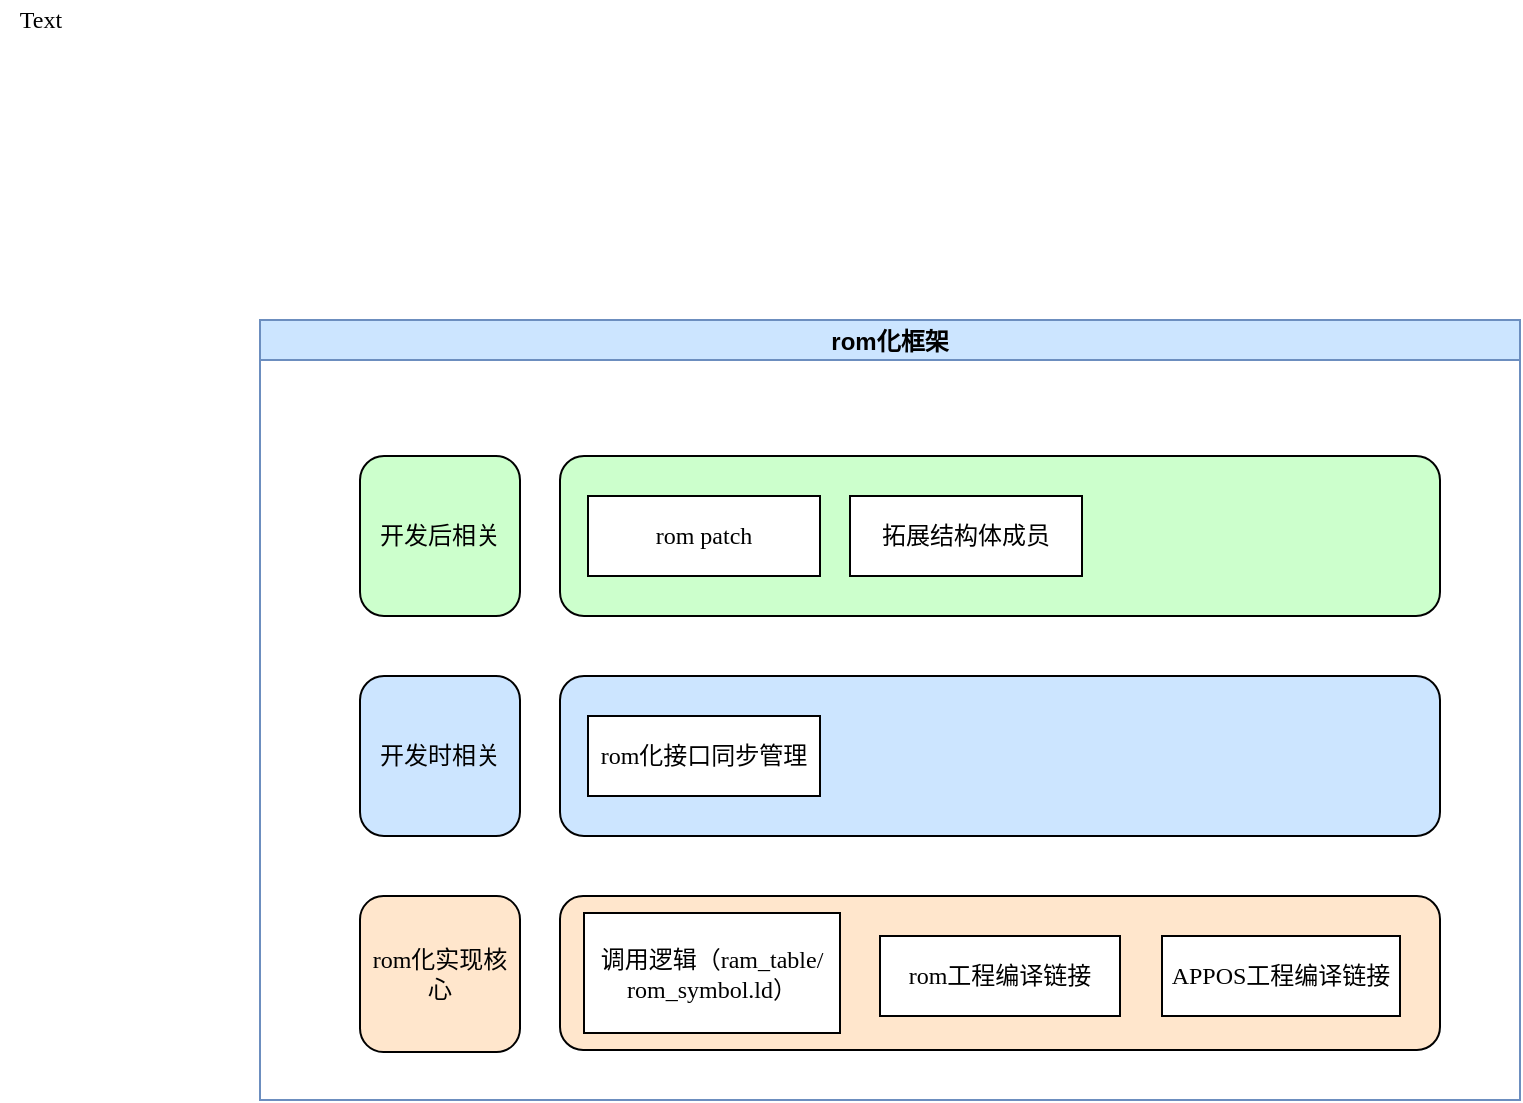 <mxfile version="20.2.3" type="github">
  <diagram id="prtHgNgQTEPvFCAcTncT" name="Page-1">
    <mxGraphModel dx="904" dy="697" grid="0" gridSize="10" guides="1" tooltips="1" connect="1" arrows="1" fold="1" page="1" pageScale="1" pageWidth="827" pageHeight="1169" math="0" shadow="0">
      <root>
        <mxCell id="0" />
        <mxCell id="1" parent="0" />
        <mxCell id="a72e2ybn-Ix3mcljy6sx-21" value="rom化框架" style="swimlane;startSize=20;horizontal=1;containerType=tree;fillColor=#CCE5FF;strokeColor=#6c8ebf;swimlaneFillColor=#FFFFFF;" parent="1" vertex="1">
          <mxGeometry x="140" y="570" width="630" height="390" as="geometry">
            <mxRectangle x="140" y="570" width="100" height="30" as="alternateBounds" />
          </mxGeometry>
        </mxCell>
        <mxCell id="a72e2ybn-Ix3mcljy6sx-25" value="" style="rounded=1;whiteSpace=wrap;html=1;fillColor=#FFE6CC;fontFamily=Lucida Console;" parent="a72e2ybn-Ix3mcljy6sx-21" vertex="1">
          <mxGeometry x="150" y="288" width="440" height="77" as="geometry" />
        </mxCell>
        <mxCell id="a72e2ybn-Ix3mcljy6sx-27" value="开发时相关" style="rounded=1;whiteSpace=wrap;html=1;labelBackgroundColor=none;fontFamily=Lucida Console;fillColor=#CCE5FF;" parent="a72e2ybn-Ix3mcljy6sx-21" vertex="1">
          <mxGeometry x="50" y="178" width="80" height="80" as="geometry" />
        </mxCell>
        <mxCell id="a72e2ybn-Ix3mcljy6sx-28" value="rom化实现核心&lt;br&gt;" style="rounded=1;whiteSpace=wrap;html=1;fillColor=#FFE6CC;fontFamily=Lucida Console;" parent="a72e2ybn-Ix3mcljy6sx-21" vertex="1">
          <mxGeometry x="50" y="288" width="80" height="78" as="geometry" />
        </mxCell>
        <mxCell id="a72e2ybn-Ix3mcljy6sx-30" value="调用逻辑（ram_table/&lt;br&gt;rom_symbol.ld）" style="rounded=0;whiteSpace=wrap;html=1;labelBackgroundColor=none;fontFamily=Lucida Console;fillColor=#FFFFFF;" parent="a72e2ybn-Ix3mcljy6sx-21" vertex="1">
          <mxGeometry x="162" y="296.5" width="128" height="60" as="geometry" />
        </mxCell>
        <mxCell id="a72e2ybn-Ix3mcljy6sx-32" value="" style="rounded=1;whiteSpace=wrap;html=1;labelBackgroundColor=none;fontFamily=Lucida Console;fillColor=#CCE5FF;" parent="a72e2ybn-Ix3mcljy6sx-21" vertex="1">
          <mxGeometry x="150" y="178" width="440" height="80" as="geometry" />
        </mxCell>
        <mxCell id="a72e2ybn-Ix3mcljy6sx-33" value="rom工程编译链接" style="rounded=0;whiteSpace=wrap;html=1;labelBackgroundColor=none;fontFamily=Lucida Console;fillColor=#FFFFFF;" parent="a72e2ybn-Ix3mcljy6sx-21" vertex="1">
          <mxGeometry x="310" y="308" width="120" height="40" as="geometry" />
        </mxCell>
        <mxCell id="a72e2ybn-Ix3mcljy6sx-34" value="rom化接口同步管理" style="rounded=0;whiteSpace=wrap;html=1;labelBackgroundColor=none;fontFamily=Lucida Console;fillColor=#FFFFFF;" parent="a72e2ybn-Ix3mcljy6sx-21" vertex="1">
          <mxGeometry x="164" y="198" width="116" height="40" as="geometry" />
        </mxCell>
        <mxCell id="a72e2ybn-Ix3mcljy6sx-35" value="开发后相关" style="rounded=1;whiteSpace=wrap;html=1;labelBackgroundColor=none;fontFamily=Lucida Console;fillColor=#CCFFCC;" parent="a72e2ybn-Ix3mcljy6sx-21" vertex="1">
          <mxGeometry x="50" y="68" width="80" height="80" as="geometry" />
        </mxCell>
        <mxCell id="a72e2ybn-Ix3mcljy6sx-36" value="" style="rounded=1;whiteSpace=wrap;html=1;labelBackgroundColor=none;fontFamily=Lucida Console;fillColor=#CCFFCC;" parent="a72e2ybn-Ix3mcljy6sx-21" vertex="1">
          <mxGeometry x="150" y="68" width="440" height="80" as="geometry" />
        </mxCell>
        <mxCell id="a72e2ybn-Ix3mcljy6sx-37" value="rom patch" style="rounded=0;whiteSpace=wrap;html=1;labelBackgroundColor=none;fontFamily=Lucida Console;fillColor=#FFFFFF;" parent="a72e2ybn-Ix3mcljy6sx-21" vertex="1">
          <mxGeometry x="164" y="88" width="116" height="40" as="geometry" />
        </mxCell>
        <mxCell id="a72e2ybn-Ix3mcljy6sx-39" value="拓展结构体成员" style="rounded=0;whiteSpace=wrap;html=1;labelBackgroundColor=none;fontFamily=Lucida Console;fillColor=#FFFFFF;" parent="a72e2ybn-Ix3mcljy6sx-21" vertex="1">
          <mxGeometry x="295" y="88" width="116" height="40" as="geometry" />
        </mxCell>
        <mxCell id="OhsHsxwbeljneb7udllR-3" value="APPOS工程编译链接" style="rounded=0;whiteSpace=wrap;html=1;labelBackgroundColor=none;fontFamily=Lucida Console;fillColor=#FFFFFF;" vertex="1" parent="a72e2ybn-Ix3mcljy6sx-21">
          <mxGeometry x="451" y="308" width="119" height="40" as="geometry" />
        </mxCell>
        <mxCell id="OhsHsxwbeljneb7udllR-1" value="Text" style="text;html=1;resizable=0;autosize=1;align=center;verticalAlign=middle;points=[];fillColor=none;strokeColor=none;rounded=0;labelBackgroundColor=none;fontFamily=Lucida Console;" vertex="1" parent="1">
          <mxGeometry x="10" y="410" width="40" height="20" as="geometry" />
        </mxCell>
      </root>
    </mxGraphModel>
  </diagram>
</mxfile>
